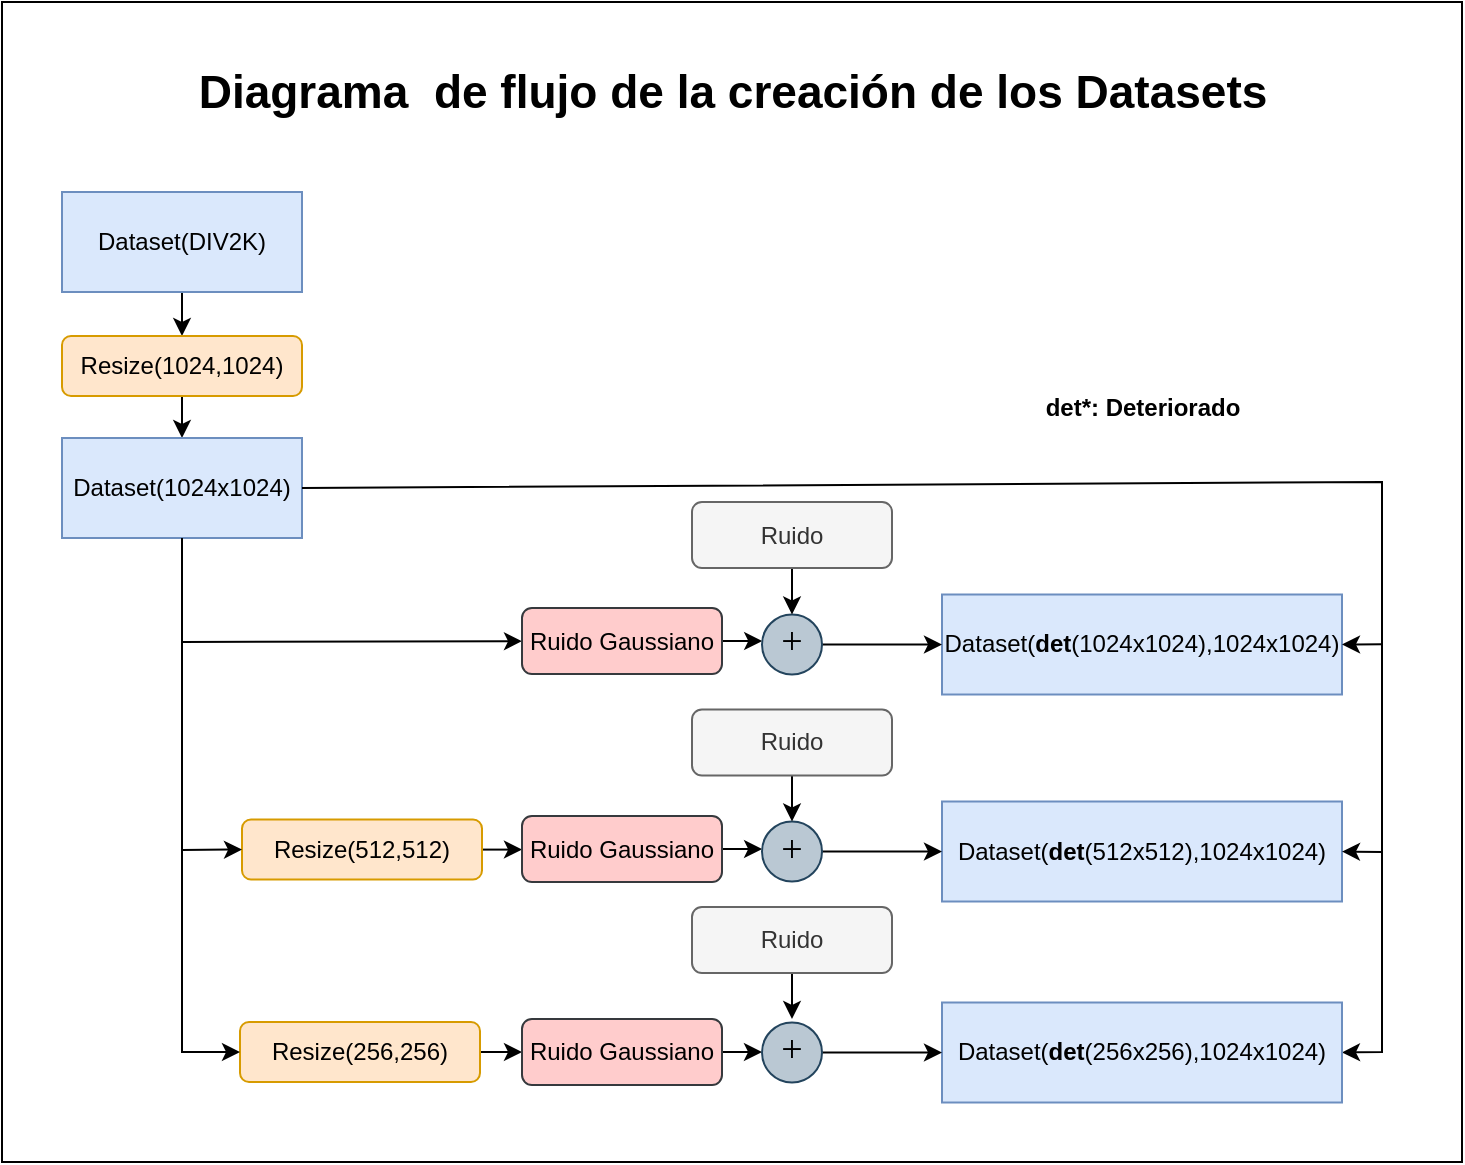 <mxfile version="24.4.4" type="device">
  <diagram name="Página-1" id="72kFbLI00xK2swS_VAJU">
    <mxGraphModel dx="1803" dy="955" grid="1" gridSize="10" guides="1" tooltips="1" connect="1" arrows="1" fold="1" page="1" pageScale="1" pageWidth="1169" pageHeight="827" math="0" shadow="0">
      <root>
        <mxCell id="0" />
        <mxCell id="1" parent="0" />
        <mxCell id="xMzKlLhR0AEfsf5_in9f-70" value="" style="rounded=0;whiteSpace=wrap;html=1;" vertex="1" parent="1">
          <mxGeometry x="150" y="20" width="730" height="580" as="geometry" />
        </mxCell>
        <mxCell id="xMzKlLhR0AEfsf5_in9f-5" value="" style="edgeStyle=orthogonalEdgeStyle;rounded=0;orthogonalLoop=1;jettySize=auto;html=1;" edge="1" parent="1" source="xMzKlLhR0AEfsf5_in9f-1" target="xMzKlLhR0AEfsf5_in9f-4">
          <mxGeometry relative="1" as="geometry" />
        </mxCell>
        <mxCell id="xMzKlLhR0AEfsf5_in9f-1" value="Dataset(DIV2K)" style="rounded=0;whiteSpace=wrap;html=1;fillColor=#dae8fc;strokeColor=#6c8ebf;" vertex="1" parent="1">
          <mxGeometry x="180" y="115" width="120" height="50" as="geometry" />
        </mxCell>
        <mxCell id="xMzKlLhR0AEfsf5_in9f-7" value="" style="edgeStyle=orthogonalEdgeStyle;rounded=0;orthogonalLoop=1;jettySize=auto;html=1;" edge="1" parent="1" source="xMzKlLhR0AEfsf5_in9f-4" target="xMzKlLhR0AEfsf5_in9f-6">
          <mxGeometry relative="1" as="geometry" />
        </mxCell>
        <mxCell id="xMzKlLhR0AEfsf5_in9f-4" value="Resize(1024,1024)" style="rounded=1;whiteSpace=wrap;html=1;fillColor=#ffe6cc;strokeColor=#d79b00;" vertex="1" parent="1">
          <mxGeometry x="180" y="187" width="120" height="30" as="geometry" />
        </mxCell>
        <mxCell id="xMzKlLhR0AEfsf5_in9f-6" value="Dataset(1024x1024)" style="rounded=0;whiteSpace=wrap;html=1;fillColor=#dae8fc;strokeColor=#6c8ebf;" vertex="1" parent="1">
          <mxGeometry x="180" y="238" width="120" height="50" as="geometry" />
        </mxCell>
        <mxCell id="xMzKlLhR0AEfsf5_in9f-21" value="" style="edgeStyle=orthogonalEdgeStyle;rounded=0;orthogonalLoop=1;jettySize=auto;html=1;" edge="1" parent="1" source="xMzKlLhR0AEfsf5_in9f-9" target="xMzKlLhR0AEfsf5_in9f-20">
          <mxGeometry relative="1" as="geometry" />
        </mxCell>
        <mxCell id="xMzKlLhR0AEfsf5_in9f-9" value="Resize(512,512)" style="rounded=1;whiteSpace=wrap;html=1;fillColor=#ffe6cc;strokeColor=#d79b00;" vertex="1" parent="1">
          <mxGeometry x="270" y="428.75" width="120" height="30" as="geometry" />
        </mxCell>
        <mxCell id="xMzKlLhR0AEfsf5_in9f-23" value="" style="edgeStyle=orthogonalEdgeStyle;rounded=0;orthogonalLoop=1;jettySize=auto;html=1;" edge="1" parent="1" source="xMzKlLhR0AEfsf5_in9f-11" target="xMzKlLhR0AEfsf5_in9f-22">
          <mxGeometry relative="1" as="geometry" />
        </mxCell>
        <mxCell id="xMzKlLhR0AEfsf5_in9f-11" value="Resize(256,256)" style="rounded=1;whiteSpace=wrap;html=1;fillColor=#ffe6cc;strokeColor=#d79b00;" vertex="1" parent="1">
          <mxGeometry x="269" y="530" width="120" height="30" as="geometry" />
        </mxCell>
        <mxCell id="xMzKlLhR0AEfsf5_in9f-12" value="" style="endArrow=classic;html=1;rounded=0;exitX=0.5;exitY=1;exitDx=0;exitDy=0;entryX=0;entryY=0.5;entryDx=0;entryDy=0;" edge="1" parent="1" target="xMzKlLhR0AEfsf5_in9f-11">
          <mxGeometry width="50" height="50" relative="1" as="geometry">
            <mxPoint x="240" y="288.0" as="sourcePoint" />
            <mxPoint x="260" y="450" as="targetPoint" />
            <Array as="points">
              <mxPoint x="240" y="545" />
            </Array>
          </mxGeometry>
        </mxCell>
        <mxCell id="xMzKlLhR0AEfsf5_in9f-14" value="" style="endArrow=classic;html=1;rounded=0;entryX=0;entryY=0.5;entryDx=0;entryDy=0;" edge="1" parent="1" target="xMzKlLhR0AEfsf5_in9f-9">
          <mxGeometry width="50" height="50" relative="1" as="geometry">
            <mxPoint x="240" y="444" as="sourcePoint" />
            <mxPoint x="295" y="397.25" as="targetPoint" />
          </mxGeometry>
        </mxCell>
        <mxCell id="xMzKlLhR0AEfsf5_in9f-15" value="" style="endArrow=classic;html=1;rounded=0;" edge="1" parent="1" source="xMzKlLhR0AEfsf5_in9f-24">
          <mxGeometry width="50" height="50" relative="1" as="geometry">
            <mxPoint x="240" y="340" as="sourcePoint" />
            <mxPoint x="460" y="340" as="targetPoint" />
          </mxGeometry>
        </mxCell>
        <mxCell id="xMzKlLhR0AEfsf5_in9f-47" value="" style="edgeStyle=orthogonalEdgeStyle;rounded=0;orthogonalLoop=1;jettySize=auto;html=1;" edge="1" parent="1" source="xMzKlLhR0AEfsf5_in9f-20" target="xMzKlLhR0AEfsf5_in9f-46">
          <mxGeometry relative="1" as="geometry">
            <Array as="points">
              <mxPoint x="530" y="441.25" />
              <mxPoint x="530" y="441.25" />
            </Array>
          </mxGeometry>
        </mxCell>
        <mxCell id="xMzKlLhR0AEfsf5_in9f-20" value="Ruido Gaussiano" style="rounded=1;whiteSpace=wrap;html=1;fillColor=#ffcccc;strokeColor=#36393d;" vertex="1" parent="1">
          <mxGeometry x="410" y="427" width="100" height="33" as="geometry" />
        </mxCell>
        <mxCell id="xMzKlLhR0AEfsf5_in9f-51" value="" style="edgeStyle=orthogonalEdgeStyle;rounded=0;orthogonalLoop=1;jettySize=auto;html=1;" edge="1" parent="1" source="xMzKlLhR0AEfsf5_in9f-22" target="xMzKlLhR0AEfsf5_in9f-49">
          <mxGeometry relative="1" as="geometry">
            <Array as="points">
              <mxPoint x="530" y="550" />
              <mxPoint x="530" y="550" />
            </Array>
          </mxGeometry>
        </mxCell>
        <mxCell id="xMzKlLhR0AEfsf5_in9f-22" value="Ruido Gaussiano" style="rounded=1;whiteSpace=wrap;html=1;fillColor=#ffcccc;strokeColor=#36393d;" vertex="1" parent="1">
          <mxGeometry x="410" y="528.5" width="100" height="33" as="geometry" />
        </mxCell>
        <mxCell id="xMzKlLhR0AEfsf5_in9f-25" value="" style="endArrow=classic;html=1;rounded=0;" edge="1" parent="1" target="xMzKlLhR0AEfsf5_in9f-24">
          <mxGeometry width="50" height="50" relative="1" as="geometry">
            <mxPoint x="240" y="340" as="sourcePoint" />
            <mxPoint x="460" y="340" as="targetPoint" />
          </mxGeometry>
        </mxCell>
        <mxCell id="xMzKlLhR0AEfsf5_in9f-44" value="" style="edgeStyle=orthogonalEdgeStyle;rounded=0;orthogonalLoop=1;jettySize=auto;html=1;" edge="1" parent="1" source="xMzKlLhR0AEfsf5_in9f-24" target="xMzKlLhR0AEfsf5_in9f-43">
          <mxGeometry relative="1" as="geometry">
            <Array as="points">
              <mxPoint x="530" y="340" />
              <mxPoint x="530" y="340" />
            </Array>
          </mxGeometry>
        </mxCell>
        <mxCell id="xMzKlLhR0AEfsf5_in9f-24" value="Ruido Gaussiano" style="rounded=1;whiteSpace=wrap;html=1;fillColor=#ffcccc;strokeColor=#36393d;" vertex="1" parent="1">
          <mxGeometry x="410" y="323" width="100" height="33" as="geometry" />
        </mxCell>
        <mxCell id="xMzKlLhR0AEfsf5_in9f-34" value="" style="endArrow=classic;html=1;rounded=0;exitX=1;exitY=0.5;exitDx=0;exitDy=0;entryX=1;entryY=0.5;entryDx=0;entryDy=0;" edge="1" parent="1" source="xMzKlLhR0AEfsf5_in9f-6" target="xMzKlLhR0AEfsf5_in9f-37">
          <mxGeometry width="50" height="50" relative="1" as="geometry">
            <mxPoint x="350" y="260" as="sourcePoint" />
            <mxPoint x="800" y="500" as="targetPoint" />
            <Array as="points">
              <mxPoint x="840" y="260" />
              <mxPoint x="840" y="545" />
            </Array>
          </mxGeometry>
        </mxCell>
        <mxCell id="xMzKlLhR0AEfsf5_in9f-35" value="Dataset(&lt;b&gt;det&lt;/b&gt;(1024x1024),1024x1024)" style="rounded=0;whiteSpace=wrap;html=1;fillColor=#dae8fc;strokeColor=#6c8ebf;" vertex="1" parent="1">
          <mxGeometry x="620" y="316.25" width="200" height="50" as="geometry" />
        </mxCell>
        <mxCell id="xMzKlLhR0AEfsf5_in9f-36" value="Dataset(&lt;b&gt;det&lt;/b&gt;(512x512),1024x1024)" style="rounded=0;whiteSpace=wrap;html=1;fillColor=#dae8fc;strokeColor=#6c8ebf;" vertex="1" parent="1">
          <mxGeometry x="620" y="419.75" width="200" height="50" as="geometry" />
        </mxCell>
        <mxCell id="xMzKlLhR0AEfsf5_in9f-37" value="Dataset(&lt;b&gt;det&lt;/b&gt;(256x256),1024x1024)" style="rounded=0;whiteSpace=wrap;html=1;fillColor=#dae8fc;strokeColor=#6c8ebf;" vertex="1" parent="1">
          <mxGeometry x="620" y="520.25" width="200" height="50" as="geometry" />
        </mxCell>
        <mxCell id="xMzKlLhR0AEfsf5_in9f-63" value="" style="edgeStyle=orthogonalEdgeStyle;rounded=0;orthogonalLoop=1;jettySize=auto;html=1;" edge="1" parent="1" source="xMzKlLhR0AEfsf5_in9f-43" target="xMzKlLhR0AEfsf5_in9f-35">
          <mxGeometry relative="1" as="geometry" />
        </mxCell>
        <mxCell id="xMzKlLhR0AEfsf5_in9f-43" value="&lt;font face=&quot;Tahoma&quot; style=&quot;font-size: 19px;&quot;&gt;+&lt;/font&gt;" style="ellipse;whiteSpace=wrap;html=1;aspect=fixed;spacingBottom=2;fillColor=#bac8d3;strokeColor=#23445d;" vertex="1" parent="1">
          <mxGeometry x="530" y="326.25" width="30" height="30" as="geometry" />
        </mxCell>
        <mxCell id="xMzKlLhR0AEfsf5_in9f-64" value="" style="edgeStyle=orthogonalEdgeStyle;rounded=0;orthogonalLoop=1;jettySize=auto;html=1;" edge="1" parent="1" source="xMzKlLhR0AEfsf5_in9f-46" target="xMzKlLhR0AEfsf5_in9f-36">
          <mxGeometry relative="1" as="geometry" />
        </mxCell>
        <mxCell id="xMzKlLhR0AEfsf5_in9f-46" value="&lt;font face=&quot;Tahoma&quot; style=&quot;font-size: 19px;&quot;&gt;+&lt;/font&gt;" style="ellipse;whiteSpace=wrap;html=1;aspect=fixed;spacingBottom=2;fillColor=#bac8d3;strokeColor=#23445d;" vertex="1" parent="1">
          <mxGeometry x="530" y="429.75" width="30" height="30" as="geometry" />
        </mxCell>
        <mxCell id="xMzKlLhR0AEfsf5_in9f-65" value="" style="edgeStyle=orthogonalEdgeStyle;rounded=0;orthogonalLoop=1;jettySize=auto;html=1;" edge="1" parent="1" source="xMzKlLhR0AEfsf5_in9f-49" target="xMzKlLhR0AEfsf5_in9f-37">
          <mxGeometry relative="1" as="geometry" />
        </mxCell>
        <mxCell id="xMzKlLhR0AEfsf5_in9f-49" value="&lt;font face=&quot;Tahoma&quot; style=&quot;font-size: 19px;&quot;&gt;+&lt;/font&gt;" style="ellipse;whiteSpace=wrap;html=1;aspect=fixed;spacingBottom=2;fillColor=#bac8d3;strokeColor=#23445d;" vertex="1" parent="1">
          <mxGeometry x="530" y="530.25" width="30" height="30" as="geometry" />
        </mxCell>
        <mxCell id="xMzKlLhR0AEfsf5_in9f-54" value="" style="edgeStyle=orthogonalEdgeStyle;rounded=0;orthogonalLoop=1;jettySize=auto;html=1;entryX=0.5;entryY=0;entryDx=0;entryDy=0;" edge="1" parent="1" source="xMzKlLhR0AEfsf5_in9f-52" target="xMzKlLhR0AEfsf5_in9f-43">
          <mxGeometry relative="1" as="geometry" />
        </mxCell>
        <mxCell id="xMzKlLhR0AEfsf5_in9f-52" value="Ruido" style="rounded=1;whiteSpace=wrap;html=1;fillColor=#f5f5f5;fontColor=#333333;strokeColor=#666666;" vertex="1" parent="1">
          <mxGeometry x="495" y="270" width="100" height="33" as="geometry" />
        </mxCell>
        <mxCell id="xMzKlLhR0AEfsf5_in9f-57" value="" style="edgeStyle=orthogonalEdgeStyle;rounded=0;orthogonalLoop=1;jettySize=auto;html=1;entryX=0.5;entryY=0;entryDx=0;entryDy=0;" edge="1" parent="1" source="xMzKlLhR0AEfsf5_in9f-58">
          <mxGeometry relative="1" as="geometry">
            <mxPoint x="545" y="429.75" as="targetPoint" />
          </mxGeometry>
        </mxCell>
        <mxCell id="xMzKlLhR0AEfsf5_in9f-58" value="Ruido" style="rounded=1;whiteSpace=wrap;html=1;fillColor=#f5f5f5;fontColor=#333333;strokeColor=#666666;" vertex="1" parent="1">
          <mxGeometry x="495" y="373.75" width="100" height="33" as="geometry" />
        </mxCell>
        <mxCell id="xMzKlLhR0AEfsf5_in9f-61" value="" style="edgeStyle=orthogonalEdgeStyle;rounded=0;orthogonalLoop=1;jettySize=auto;html=1;entryX=0.5;entryY=0;entryDx=0;entryDy=0;" edge="1" parent="1" source="xMzKlLhR0AEfsf5_in9f-62">
          <mxGeometry relative="1" as="geometry">
            <mxPoint x="545" y="528.5" as="targetPoint" />
          </mxGeometry>
        </mxCell>
        <mxCell id="xMzKlLhR0AEfsf5_in9f-62" value="Ruido" style="rounded=1;whiteSpace=wrap;html=1;fillColor=#f5f5f5;fontColor=#333333;strokeColor=#666666;" vertex="1" parent="1">
          <mxGeometry x="495" y="472.5" width="100" height="33" as="geometry" />
        </mxCell>
        <mxCell id="xMzKlLhR0AEfsf5_in9f-66" value="" style="endArrow=classic;html=1;rounded=0;entryX=1;entryY=0.5;entryDx=0;entryDy=0;" edge="1" parent="1" target="xMzKlLhR0AEfsf5_in9f-36">
          <mxGeometry width="50" height="50" relative="1" as="geometry">
            <mxPoint x="840" y="445" as="sourcePoint" />
            <mxPoint x="891" y="409" as="targetPoint" />
          </mxGeometry>
        </mxCell>
        <mxCell id="xMzKlLhR0AEfsf5_in9f-67" value="" style="endArrow=classic;html=1;rounded=0;entryX=1;entryY=0.5;entryDx=0;entryDy=0;" edge="1" parent="1" target="xMzKlLhR0AEfsf5_in9f-35">
          <mxGeometry width="50" height="50" relative="1" as="geometry">
            <mxPoint x="840" y="341.14" as="sourcePoint" />
            <mxPoint x="800" y="341.14" as="targetPoint" />
          </mxGeometry>
        </mxCell>
        <mxCell id="xMzKlLhR0AEfsf5_in9f-69" value="&lt;b&gt;det*: Deteriorado&lt;/b&gt;" style="text;html=1;align=center;verticalAlign=middle;resizable=0;points=[];autosize=1;strokeColor=none;fillColor=none;" vertex="1" parent="1">
          <mxGeometry x="660" y="208" width="120" height="30" as="geometry" />
        </mxCell>
        <mxCell id="xMzKlLhR0AEfsf5_in9f-71" value="&lt;h1&gt;&lt;font style=&quot;font-size: 23px;&quot;&gt;Diagrama&amp;nbsp; de flujo de la creación de los Datasets&lt;/font&gt;&lt;/h1&gt;" style="text;html=1;align=center;verticalAlign=middle;resizable=0;points=[];autosize=1;strokeColor=none;fillColor=none;" vertex="1" parent="1">
          <mxGeometry x="235" y="30" width="560" height="70" as="geometry" />
        </mxCell>
      </root>
    </mxGraphModel>
  </diagram>
</mxfile>
